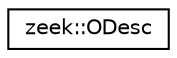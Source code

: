 digraph "Graphical Class Hierarchy"
{
 // LATEX_PDF_SIZE
  edge [fontname="Helvetica",fontsize="10",labelfontname="Helvetica",labelfontsize="10"];
  node [fontname="Helvetica",fontsize="10",shape=record];
  rankdir="LR";
  Node0 [label="zeek::ODesc",height=0.2,width=0.4,color="black", fillcolor="white", style="filled",URL="$d9/d2c/classzeek_1_1ODesc.html",tooltip=" "];
}
